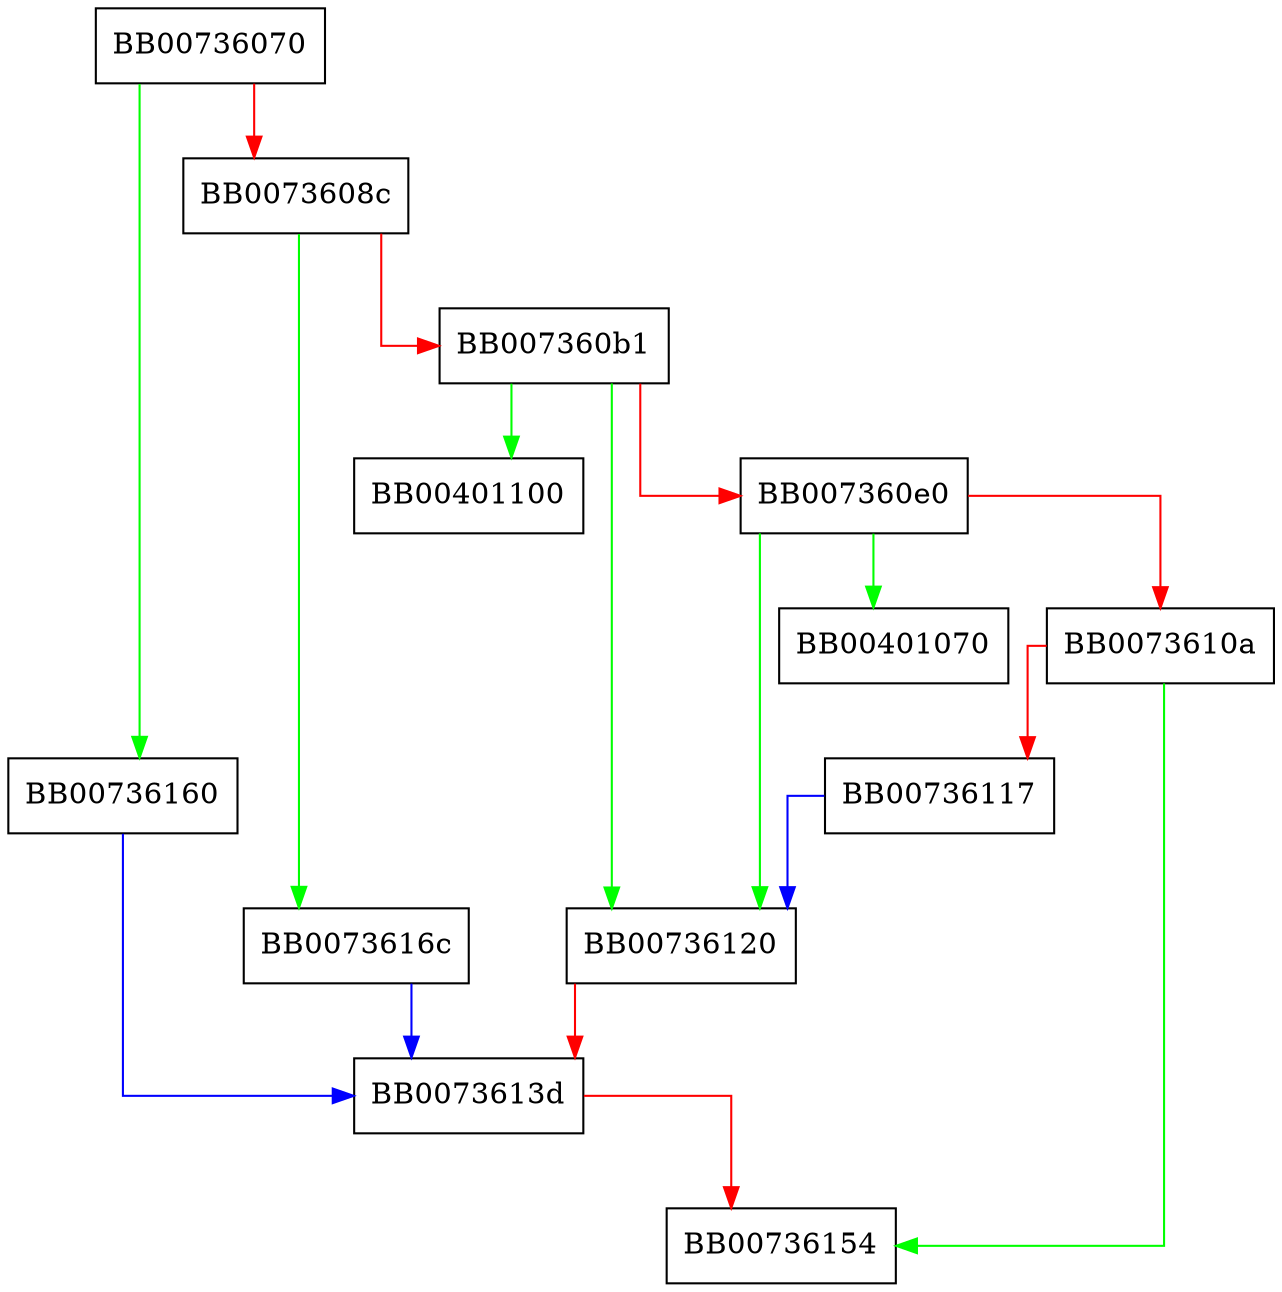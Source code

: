 digraph _CONF_new_section {
  node [shape="box"];
  graph [splines=ortho];
  BB00736070 -> BB00736160 [color="green"];
  BB00736070 -> BB0073608c [color="red"];
  BB0073608c -> BB0073616c [color="green"];
  BB0073608c -> BB007360b1 [color="red"];
  BB007360b1 -> BB00401100 [color="green"];
  BB007360b1 -> BB00736120 [color="green"];
  BB007360b1 -> BB007360e0 [color="red"];
  BB007360e0 -> BB00401070 [color="green"];
  BB007360e0 -> BB00736120 [color="green"];
  BB007360e0 -> BB0073610a [color="red"];
  BB0073610a -> BB00736154 [color="green"];
  BB0073610a -> BB00736117 [color="red"];
  BB00736117 -> BB00736120 [color="blue"];
  BB00736120 -> BB0073613d [color="red"];
  BB0073613d -> BB00736154 [color="red"];
  BB00736160 -> BB0073613d [color="blue"];
  BB0073616c -> BB0073613d [color="blue"];
}
